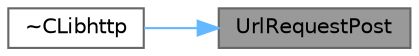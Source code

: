 digraph "UrlRequestPost"
{
 // LATEX_PDF_SIZE
  bgcolor="transparent";
  edge [fontname=Helvetica,fontsize=10,labelfontname=Helvetica,labelfontsize=10];
  node [fontname=Helvetica,fontsize=10,shape=box,height=0.2,width=0.4];
  rankdir="RL";
  Node1 [id="Node000001",label="UrlRequestPost",height=0.2,width=0.4,color="gray40", fillcolor="grey60", style="filled", fontcolor="black",tooltip="向一个http发送一个post请求"];
  Node1 -> Node2 [id="edge1_Node000001_Node000002",dir="back",color="steelblue1",style="solid",tooltip=" "];
  Node2 [id="Node000002",label="~CLibhttp",height=0.2,width=0.4,color="grey40", fillcolor="white", style="filled",URL="$class_c_libhttp.html#a72034a41ce9f3400cff1d1a26c8f6e1b",tooltip=" "];
}
